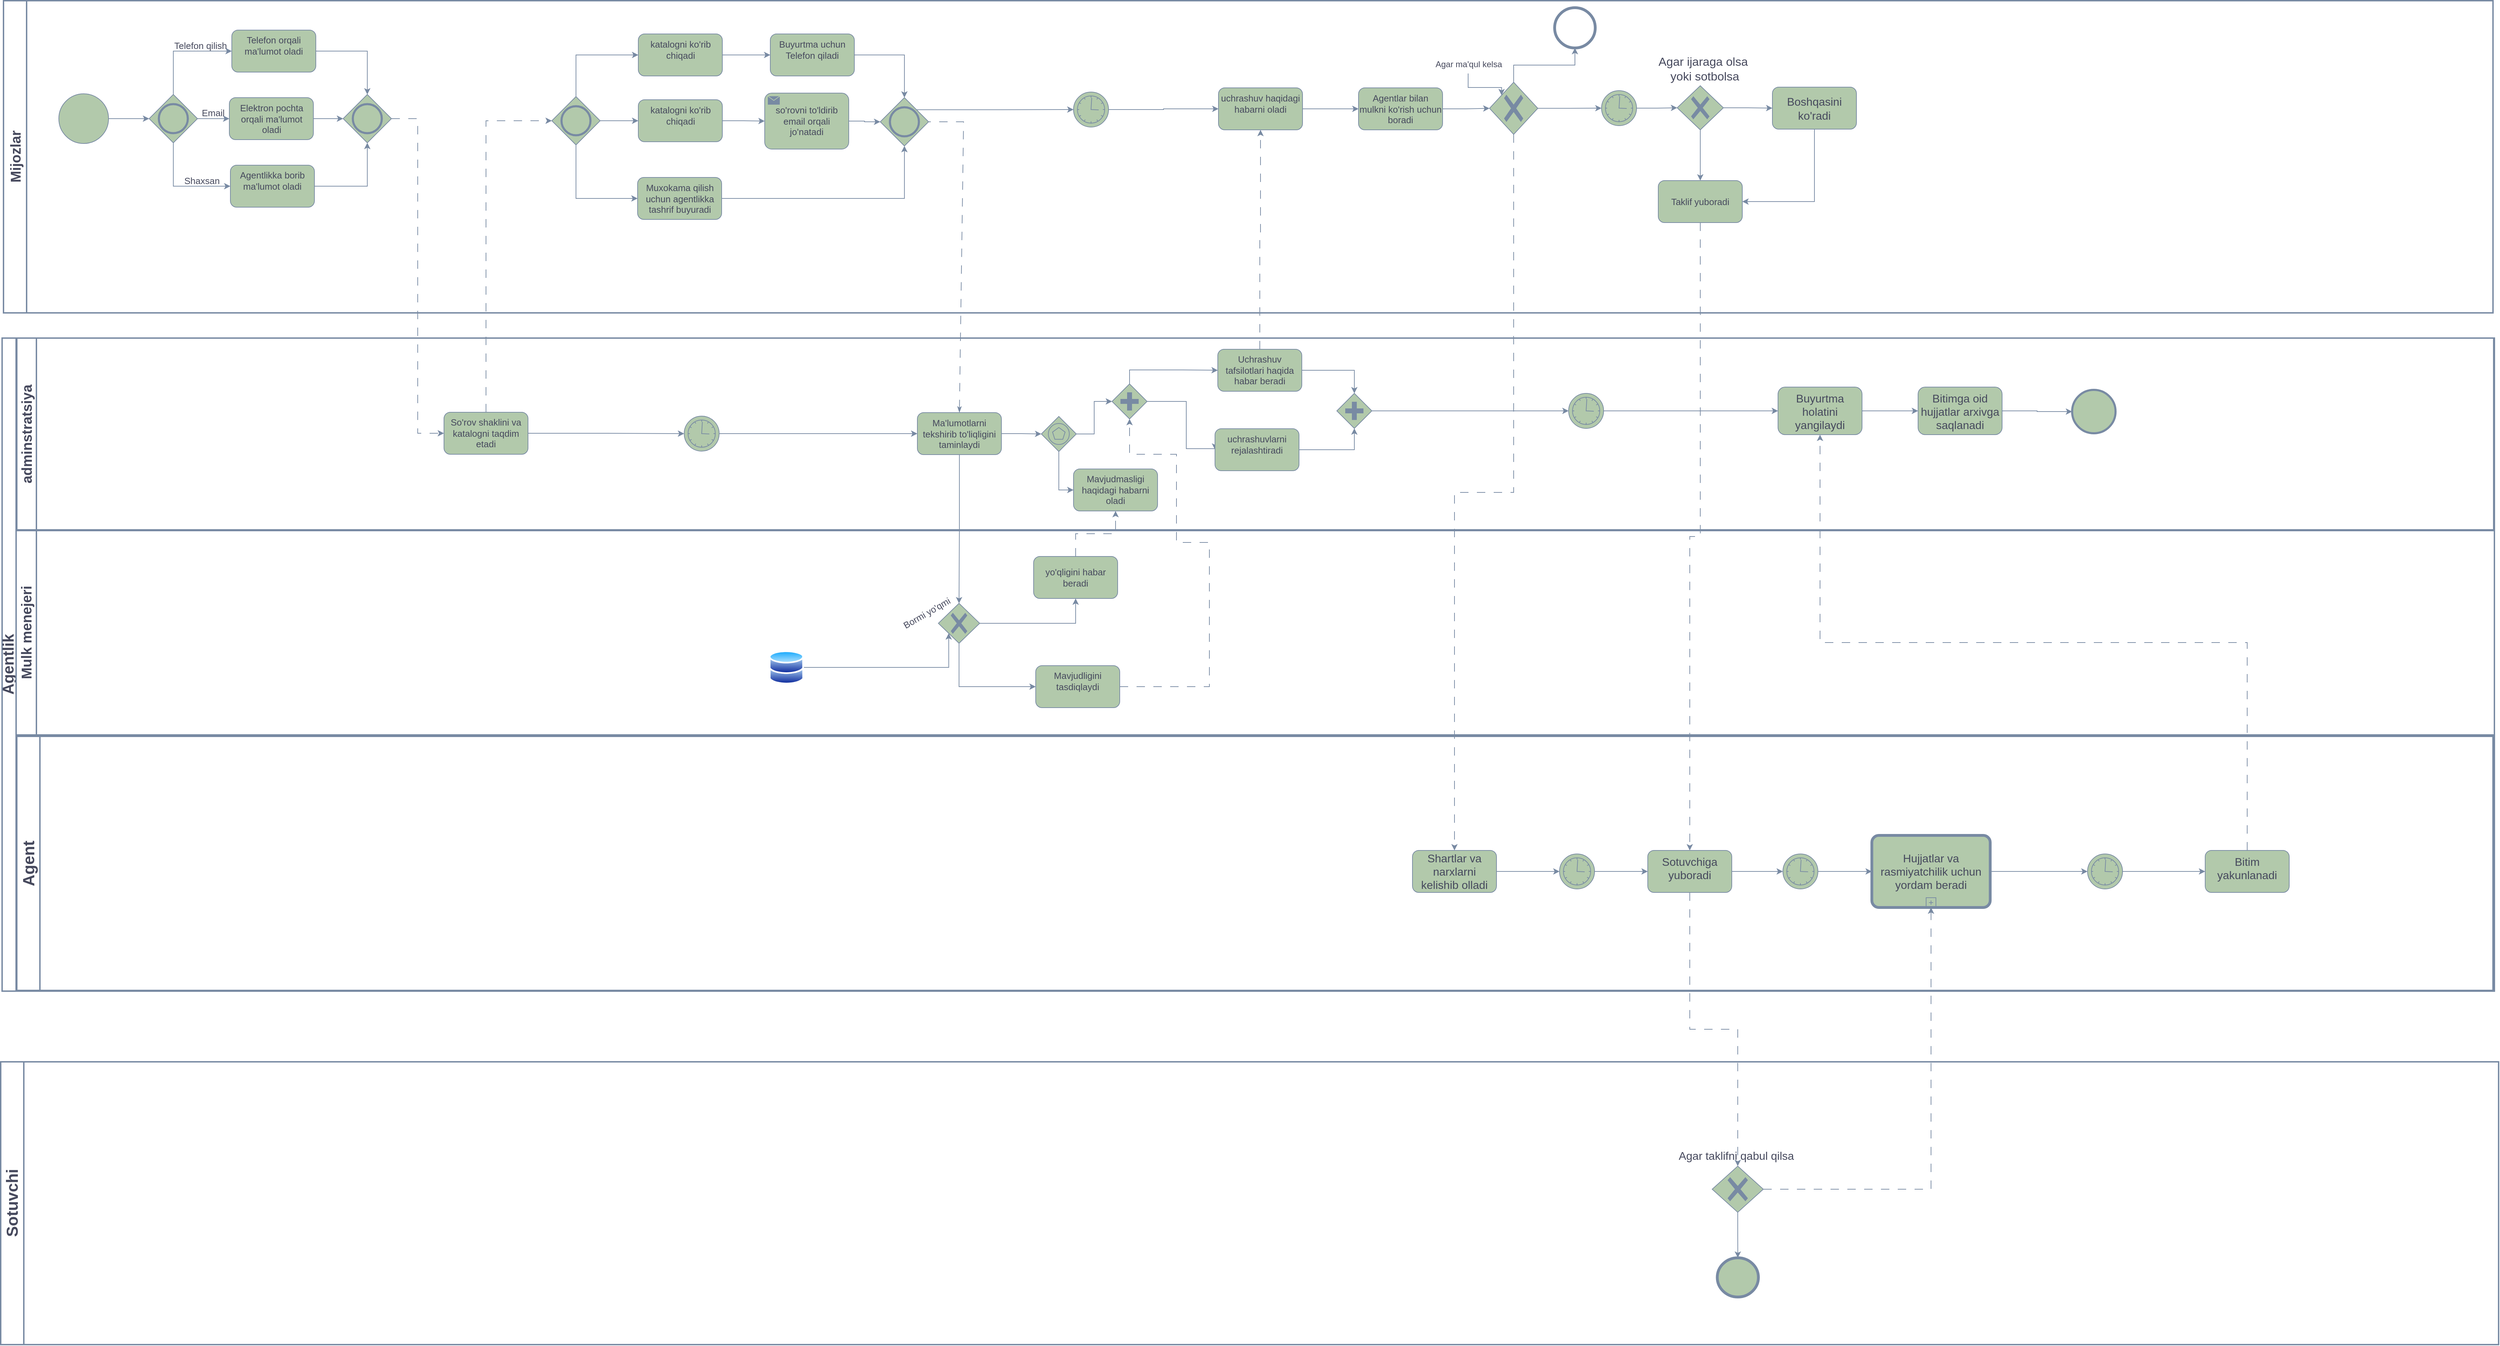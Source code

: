 <mxfile version="24.4.0" type="device">
  <diagram name="Page-1" id="veUnRhCao_GG9FubS3JH">
    <mxGraphModel dx="3590" dy="3068" grid="0" gridSize="10" guides="1" tooltips="1" connect="1" arrows="1" fold="1" page="0" pageScale="1" pageWidth="850" pageHeight="1100" math="0" shadow="0">
      <root>
        <mxCell id="0" />
        <mxCell id="1" parent="0" />
        <mxCell id="lP1Woa0cwdTHmI_i8QN7-1" value="&lt;span style=&quot;font-size: 20px;&quot;&gt;&lt;b&gt;Mijozlar&lt;/b&gt;&lt;/span&gt;" style="swimlane;html=1;startSize=33;fontStyle=0;collapsible=0;horizontal=0;swimlaneLine=1;swimlaneFillColor=none;strokeWidth=2;whiteSpace=wrap;fillColor=none;strokeColor=#788AA3;fontColor=#46495D;labelBackgroundColor=none;" parent="1" vertex="1">
          <mxGeometry x="143" y="-841" width="3555" height="446" as="geometry" />
        </mxCell>
        <mxCell id="mr3gtkBhn12eCdafNiPd-3" value="" style="edgeStyle=orthogonalEdgeStyle;rounded=0;orthogonalLoop=1;jettySize=auto;html=1;fontSize=13;labelBackgroundColor=none;strokeColor=#788AA3;fontColor=default;" parent="lP1Woa0cwdTHmI_i8QN7-1" source="mr3gtkBhn12eCdafNiPd-1" target="mr3gtkBhn12eCdafNiPd-2" edge="1">
          <mxGeometry relative="1" as="geometry" />
        </mxCell>
        <mxCell id="mr3gtkBhn12eCdafNiPd-1" value="" style="ellipse;whiteSpace=wrap;html=1;aspect=fixed;fontSize=13;fillColor=#B2C9AB;labelBackgroundColor=none;strokeColor=#788AA3;fontColor=#46495D;" parent="lP1Woa0cwdTHmI_i8QN7-1" vertex="1">
          <mxGeometry x="79" y="133" width="71" height="71" as="geometry" />
        </mxCell>
        <mxCell id="mr3gtkBhn12eCdafNiPd-6" value="" style="edgeStyle=orthogonalEdgeStyle;rounded=0;orthogonalLoop=1;jettySize=auto;html=1;exitX=0.5;exitY=0;exitDx=0;exitDy=0;exitPerimeter=0;entryX=0;entryY=0.5;entryDx=0;entryDy=0;fontSize=13;labelBackgroundColor=none;strokeColor=#788AA3;fontColor=default;" parent="lP1Woa0cwdTHmI_i8QN7-1" source="mr3gtkBhn12eCdafNiPd-2" target="mr3gtkBhn12eCdafNiPd-5" edge="1">
          <mxGeometry relative="1" as="geometry" />
        </mxCell>
        <mxCell id="mr3gtkBhn12eCdafNiPd-8" value="" style="edgeStyle=orthogonalEdgeStyle;rounded=0;orthogonalLoop=1;jettySize=auto;html=1;fontSize=13;labelBackgroundColor=none;strokeColor=#788AA3;fontColor=default;" parent="lP1Woa0cwdTHmI_i8QN7-1" source="mr3gtkBhn12eCdafNiPd-2" target="mr3gtkBhn12eCdafNiPd-7" edge="1">
          <mxGeometry relative="1" as="geometry" />
        </mxCell>
        <mxCell id="mr3gtkBhn12eCdafNiPd-10" value="" style="edgeStyle=orthogonalEdgeStyle;rounded=0;orthogonalLoop=1;jettySize=auto;html=1;entryX=0;entryY=0.5;entryDx=0;entryDy=0;exitX=0.5;exitY=1;exitDx=0;exitDy=0;exitPerimeter=0;fontSize=13;labelBackgroundColor=none;strokeColor=#788AA3;fontColor=default;" parent="lP1Woa0cwdTHmI_i8QN7-1" source="mr3gtkBhn12eCdafNiPd-2" target="mr3gtkBhn12eCdafNiPd-9" edge="1">
          <mxGeometry relative="1" as="geometry" />
        </mxCell>
        <mxCell id="mr3gtkBhn12eCdafNiPd-2" value="" style="points=[[0.25,0.25,0],[0.5,0,0],[0.75,0.25,0],[1,0.5,0],[0.75,0.75,0],[0.5,1,0],[0.25,0.75,0],[0,0.5,0]];shape=mxgraph.bpmn.gateway2;html=1;verticalLabelPosition=bottom;labelBackgroundColor=none;verticalAlign=top;align=center;perimeter=rhombusPerimeter;outlineConnect=0;outline=end;symbol=general;fontSize=13;fillColor=#B2C9AB;strokeColor=#788AA3;fontColor=#46495D;" parent="lP1Woa0cwdTHmI_i8QN7-1" vertex="1">
          <mxGeometry x="208" y="134" width="69" height="69" as="geometry" />
        </mxCell>
        <mxCell id="mr3gtkBhn12eCdafNiPd-15" value="" style="edgeStyle=orthogonalEdgeStyle;rounded=0;orthogonalLoop=1;jettySize=auto;html=1;fontSize=13;labelBackgroundColor=none;strokeColor=#788AA3;fontColor=default;" parent="lP1Woa0cwdTHmI_i8QN7-1" source="mr3gtkBhn12eCdafNiPd-5" target="mr3gtkBhn12eCdafNiPd-14" edge="1">
          <mxGeometry relative="1" as="geometry" />
        </mxCell>
        <mxCell id="mr3gtkBhn12eCdafNiPd-5" value="&lt;font style=&quot;font-size: 13px;&quot;&gt;Telefon orqali ma&#39;lumot oladi&lt;/font&gt;" style="rounded=1;whiteSpace=wrap;html=1;verticalAlign=top;labelBackgroundColor=none;fillColor=#B2C9AB;fontSize=13;strokeColor=#788AA3;fontColor=#46495D;" parent="lP1Woa0cwdTHmI_i8QN7-1" vertex="1">
          <mxGeometry x="326" y="42" width="120" height="60" as="geometry" />
        </mxCell>
        <mxCell id="mr3gtkBhn12eCdafNiPd-16" value="" style="edgeStyle=orthogonalEdgeStyle;rounded=0;orthogonalLoop=1;jettySize=auto;html=1;fontSize=13;labelBackgroundColor=none;strokeColor=#788AA3;fontColor=default;" parent="lP1Woa0cwdTHmI_i8QN7-1" source="mr3gtkBhn12eCdafNiPd-7" target="mr3gtkBhn12eCdafNiPd-14" edge="1">
          <mxGeometry relative="1" as="geometry" />
        </mxCell>
        <mxCell id="mr3gtkBhn12eCdafNiPd-7" value="&lt;font style=&quot;font-size: 13px;&quot;&gt;Elektron pochta orqali ma&#39;lumot oladi&lt;/font&gt;" style="rounded=1;whiteSpace=wrap;html=1;verticalAlign=top;labelBackgroundColor=none;fillColor=#B2C9AB;fontSize=13;strokeColor=#788AA3;fontColor=#46495D;" parent="lP1Woa0cwdTHmI_i8QN7-1" vertex="1">
          <mxGeometry x="322.5" y="138.5" width="120" height="60" as="geometry" />
        </mxCell>
        <mxCell id="mr3gtkBhn12eCdafNiPd-17" value="" style="edgeStyle=orthogonalEdgeStyle;rounded=0;orthogonalLoop=1;jettySize=auto;html=1;fontSize=13;labelBackgroundColor=none;strokeColor=#788AA3;fontColor=default;" parent="lP1Woa0cwdTHmI_i8QN7-1" source="mr3gtkBhn12eCdafNiPd-9" target="mr3gtkBhn12eCdafNiPd-14" edge="1">
          <mxGeometry relative="1" as="geometry" />
        </mxCell>
        <mxCell id="mr3gtkBhn12eCdafNiPd-9" value="&lt;font style=&quot;font-size: 13px;&quot;&gt;Agentlikka borib ma&#39;lumot oladi&lt;/font&gt;" style="rounded=1;whiteSpace=wrap;html=1;verticalAlign=top;labelBackgroundColor=none;fontSize=13;fillColor=#B2C9AB;strokeColor=#788AA3;fontColor=#46495D;" parent="lP1Woa0cwdTHmI_i8QN7-1" vertex="1">
          <mxGeometry x="324" y="235" width="120" height="60" as="geometry" />
        </mxCell>
        <mxCell id="mr3gtkBhn12eCdafNiPd-11" value="&lt;font style=&quot;font-size: 13px;&quot;&gt;Shaxsan&lt;/font&gt;" style="text;html=1;align=center;verticalAlign=middle;resizable=0;points=[];autosize=1;strokeColor=none;fillColor=none;fontSize=13;labelBackgroundColor=none;fontColor=#46495D;" parent="lP1Woa0cwdTHmI_i8QN7-1" vertex="1">
          <mxGeometry x="248" y="243" width="69" height="28" as="geometry" />
        </mxCell>
        <mxCell id="mr3gtkBhn12eCdafNiPd-12" value="&lt;font style=&quot;font-size: 13px;&quot;&gt;Email&lt;/font&gt;" style="text;html=1;align=center;verticalAlign=middle;resizable=0;points=[];autosize=1;strokeColor=none;fillColor=none;fontSize=13;labelBackgroundColor=none;fontColor=#46495D;" parent="lP1Woa0cwdTHmI_i8QN7-1" vertex="1">
          <mxGeometry x="273" y="146" width="51" height="28" as="geometry" />
        </mxCell>
        <mxCell id="mr3gtkBhn12eCdafNiPd-13" value="&lt;font style=&quot;font-size: 13px;&quot;&gt;Telefon qilish&lt;/font&gt;" style="text;html=1;align=center;verticalAlign=middle;resizable=0;points=[];autosize=1;strokeColor=none;fillColor=none;fontSize=13;labelBackgroundColor=none;fontColor=#46495D;" parent="lP1Woa0cwdTHmI_i8QN7-1" vertex="1">
          <mxGeometry x="234" y="50" width="93" height="28" as="geometry" />
        </mxCell>
        <mxCell id="mr3gtkBhn12eCdafNiPd-14" value="" style="points=[[0.25,0.25,0],[0.5,0,0],[0.75,0.25,0],[1,0.5,0],[0.75,0.75,0],[0.5,1,0],[0.25,0.75,0],[0,0.5,0]];shape=mxgraph.bpmn.gateway2;html=1;verticalLabelPosition=bottom;labelBackgroundColor=none;verticalAlign=top;align=center;perimeter=rhombusPerimeter;outlineConnect=0;outline=end;symbol=general;fontSize=13;fillColor=#B2C9AB;strokeColor=#788AA3;fontColor=#46495D;" parent="lP1Woa0cwdTHmI_i8QN7-1" vertex="1">
          <mxGeometry x="485" y="134" width="69" height="69" as="geometry" />
        </mxCell>
        <mxCell id="mr3gtkBhn12eCdafNiPd-32" value="" style="edgeStyle=orthogonalEdgeStyle;rounded=0;orthogonalLoop=1;jettySize=auto;html=1;exitX=0.5;exitY=0;exitDx=0;exitDy=0;exitPerimeter=0;entryX=0;entryY=0.5;entryDx=0;entryDy=0;fontSize=13;labelBackgroundColor=none;strokeColor=#788AA3;fontColor=default;" parent="lP1Woa0cwdTHmI_i8QN7-1" source="mr3gtkBhn12eCdafNiPd-30" target="mr3gtkBhn12eCdafNiPd-31" edge="1">
          <mxGeometry relative="1" as="geometry" />
        </mxCell>
        <mxCell id="mr3gtkBhn12eCdafNiPd-30" value="" style="points=[[0.25,0.25,0],[0.5,0,0],[0.75,0.25,0],[1,0.5,0],[0.75,0.75,0],[0.5,1,0],[0.25,0.75,0],[0,0.5,0]];shape=mxgraph.bpmn.gateway2;html=1;verticalLabelPosition=bottom;labelBackgroundColor=none;verticalAlign=top;align=center;perimeter=rhombusPerimeter;outlineConnect=0;outline=end;symbol=general;fontSize=13;fillColor=#B2C9AB;strokeColor=#788AA3;fontColor=#46495D;" parent="lP1Woa0cwdTHmI_i8QN7-1" vertex="1">
          <mxGeometry x="783" y="137" width="69" height="69" as="geometry" />
        </mxCell>
        <mxCell id="mr3gtkBhn12eCdafNiPd-34" value="" style="edgeStyle=orthogonalEdgeStyle;rounded=0;orthogonalLoop=1;jettySize=auto;html=1;entryX=0;entryY=0.5;entryDx=0;entryDy=0;fontSize=13;labelBackgroundColor=none;strokeColor=#788AA3;fontColor=default;" parent="lP1Woa0cwdTHmI_i8QN7-1" source="mr3gtkBhn12eCdafNiPd-31" target="mr3gtkBhn12eCdafNiPd-57" edge="1">
          <mxGeometry relative="1" as="geometry">
            <mxPoint x="1114" y="77" as="targetPoint" />
          </mxGeometry>
        </mxCell>
        <mxCell id="mr3gtkBhn12eCdafNiPd-31" value="&lt;font style=&quot;font-size: 13px;&quot;&gt;katalogni ko&#39;rib chiqadi&lt;/font&gt;" style="rounded=1;whiteSpace=wrap;html=1;verticalAlign=top;labelBackgroundColor=none;fillColor=#B2C9AB;fontSize=13;strokeColor=#788AA3;fontColor=#46495D;" parent="lP1Woa0cwdTHmI_i8QN7-1" vertex="1">
          <mxGeometry x="906.5" y="47.5" width="120" height="60" as="geometry" />
        </mxCell>
        <mxCell id="mr3gtkBhn12eCdafNiPd-61" value="" style="edgeStyle=orthogonalEdgeStyle;rounded=0;orthogonalLoop=1;jettySize=auto;html=1;fontSize=13;labelBackgroundColor=none;strokeColor=#788AA3;fontColor=default;" parent="lP1Woa0cwdTHmI_i8QN7-1" source="mr3gtkBhn12eCdafNiPd-57" target="mr3gtkBhn12eCdafNiPd-59" edge="1">
          <mxGeometry relative="1" as="geometry" />
        </mxCell>
        <mxCell id="mr3gtkBhn12eCdafNiPd-57" value="&lt;font style=&quot;font-size: 13px;&quot;&gt;Buyurtma uchun Telefon qiladi&lt;/font&gt;" style="rounded=1;whiteSpace=wrap;html=1;verticalAlign=top;labelBackgroundColor=none;fillColor=#B2C9AB;fontSize=13;strokeColor=#788AA3;fontColor=#46495D;" parent="lP1Woa0cwdTHmI_i8QN7-1" vertex="1">
          <mxGeometry x="1095" y="47.5" width="120" height="60" as="geometry" />
        </mxCell>
        <mxCell id="mr3gtkBhn12eCdafNiPd-60" value="" style="edgeStyle=orthogonalEdgeStyle;rounded=0;orthogonalLoop=1;jettySize=auto;html=1;fontSize=13;labelBackgroundColor=none;strokeColor=#788AA3;fontColor=default;" parent="lP1Woa0cwdTHmI_i8QN7-1" source="mr3gtkBhn12eCdafNiPd-58" target="mr3gtkBhn12eCdafNiPd-59" edge="1">
          <mxGeometry relative="1" as="geometry" />
        </mxCell>
        <mxCell id="mr3gtkBhn12eCdafNiPd-58" value="&lt;font style=&quot;font-size: 13px;&quot;&gt;so&#39;rovni to&#39;ldirib email orqali jo&#39;natadi&lt;/font&gt;" style="points=[[0.25,0,0],[0.5,0,0],[0.75,0,0],[1,0.25,0],[1,0.5,0],[1,0.75,0],[0.75,1,0],[0.5,1,0],[0.25,1,0],[0,0.75,0],[0,0.5,0],[0,0.25,0]];shape=mxgraph.bpmn.task;whiteSpace=wrap;rectStyle=rounded;size=10;html=1;container=1;expand=0;collapsible=0;taskMarker=send;fillColor=#B2C9AB;fontColor=#46495D;strokeColor=#788AA3;fontSize=13;labelBackgroundColor=none;" parent="lP1Woa0cwdTHmI_i8QN7-1" vertex="1">
          <mxGeometry x="1087" y="132" width="120" height="80" as="geometry" />
        </mxCell>
        <mxCell id="mr3gtkBhn12eCdafNiPd-104" value="" style="edgeStyle=orthogonalEdgeStyle;rounded=0;orthogonalLoop=1;jettySize=auto;html=1;entryX=0;entryY=0.5;entryDx=0;entryDy=0;entryPerimeter=0;exitX=0.75;exitY=0.25;exitDx=0;exitDy=0;exitPerimeter=0;fontSize=13;labelBackgroundColor=none;strokeColor=#788AA3;fontColor=default;" parent="lP1Woa0cwdTHmI_i8QN7-1" source="mr3gtkBhn12eCdafNiPd-59" target="mr3gtkBhn12eCdafNiPd-105" edge="1">
          <mxGeometry relative="1" as="geometry">
            <mxPoint x="1493.5" y="173.0" as="targetPoint" />
          </mxGeometry>
        </mxCell>
        <mxCell id="mr3gtkBhn12eCdafNiPd-59" value="" style="points=[[0.25,0.25,0],[0.5,0,0],[0.75,0.25,0],[1,0.5,0],[0.75,0.75,0],[0.5,1,0],[0.25,0.75,0],[0,0.5,0]];shape=mxgraph.bpmn.gateway2;html=1;verticalLabelPosition=bottom;labelBackgroundColor=none;verticalAlign=top;align=center;perimeter=rhombusPerimeter;outlineConnect=0;outline=end;symbol=general;fontSize=13;fillColor=#B2C9AB;strokeColor=#788AA3;fontColor=#46495D;" parent="lP1Woa0cwdTHmI_i8QN7-1" vertex="1">
          <mxGeometry x="1252" y="138.5" width="69" height="69" as="geometry" />
        </mxCell>
        <mxCell id="mr3gtkBhn12eCdafNiPd-107" value="" style="edgeStyle=orthogonalEdgeStyle;rounded=0;orthogonalLoop=1;jettySize=auto;html=1;fontSize=13;labelBackgroundColor=none;strokeColor=#788AA3;fontColor=default;" parent="lP1Woa0cwdTHmI_i8QN7-1" source="mr3gtkBhn12eCdafNiPd-105" target="mr3gtkBhn12eCdafNiPd-106" edge="1">
          <mxGeometry relative="1" as="geometry" />
        </mxCell>
        <mxCell id="mr3gtkBhn12eCdafNiPd-105" value="" style="points=[[0.145,0.145,0],[0.5,0,0],[0.855,0.145,0],[1,0.5,0],[0.855,0.855,0],[0.5,1,0],[0.145,0.855,0],[0,0.5,0]];shape=mxgraph.bpmn.event;html=1;verticalLabelPosition=bottom;labelBackgroundColor=none;verticalAlign=top;align=center;perimeter=ellipsePerimeter;outlineConnect=0;aspect=fixed;outline=standard;symbol=timer;fontSize=13;fillColor=#B2C9AB;strokeColor=#788AA3;fontColor=#46495D;" parent="lP1Woa0cwdTHmI_i8QN7-1" vertex="1">
          <mxGeometry x="1528" y="130.5" width="50" height="50" as="geometry" />
        </mxCell>
        <mxCell id="mr3gtkBhn12eCdafNiPd-111" value="" style="edgeStyle=orthogonalEdgeStyle;rounded=0;orthogonalLoop=1;jettySize=auto;html=1;fontSize=13;labelBackgroundColor=none;strokeColor=#788AA3;fontColor=default;" parent="lP1Woa0cwdTHmI_i8QN7-1" source="mr3gtkBhn12eCdafNiPd-106" target="mr3gtkBhn12eCdafNiPd-110" edge="1">
          <mxGeometry relative="1" as="geometry" />
        </mxCell>
        <mxCell id="mr3gtkBhn12eCdafNiPd-106" value="&lt;font style=&quot;font-size: 13px;&quot;&gt;uchrashuv haqidagi habarni oladi&lt;/font&gt;" style="rounded=1;whiteSpace=wrap;html=1;verticalAlign=top;labelBackgroundColor=none;fontSize=13;fillColor=#B2C9AB;strokeColor=#788AA3;fontColor=#46495D;" parent="lP1Woa0cwdTHmI_i8QN7-1" vertex="1">
          <mxGeometry x="1735" y="124.5" width="120" height="60" as="geometry" />
        </mxCell>
        <mxCell id="cu2myQu4YWpBItQgl23b-4" value="" style="edgeStyle=orthogonalEdgeStyle;rounded=0;orthogonalLoop=1;jettySize=auto;html=1;fontSize=13;entryX=0;entryY=0.5;entryDx=0;entryDy=0;entryPerimeter=0;labelBackgroundColor=none;strokeColor=#788AA3;fontColor=default;" parent="lP1Woa0cwdTHmI_i8QN7-1" source="mr3gtkBhn12eCdafNiPd-110" target="2IUJeO38vgx9n6dIbSMz-95" edge="1">
          <mxGeometry relative="1" as="geometry">
            <mxPoint x="2135.1" y="153.6" as="targetPoint" />
          </mxGeometry>
        </mxCell>
        <mxCell id="mr3gtkBhn12eCdafNiPd-110" value="&lt;font style=&quot;font-size: 13px;&quot;&gt;Agentlar bilan mulkni ko&#39;rish uchun boradi&lt;/font&gt;" style="whiteSpace=wrap;html=1;verticalAlign=top;rounded=1;labelBackgroundColor=none;fontSize=13;fillColor=#B2C9AB;strokeColor=#788AA3;fontColor=#46495D;" parent="lP1Woa0cwdTHmI_i8QN7-1" vertex="1">
          <mxGeometry x="1935" y="124.5" width="120" height="60" as="geometry" />
        </mxCell>
        <mxCell id="cu2myQu4YWpBItQgl23b-9" value="" style="edgeStyle=orthogonalEdgeStyle;rounded=0;orthogonalLoop=1;jettySize=auto;html=1;fontSize=13;exitX=0.5;exitY=0;exitDx=0;exitDy=0;exitPerimeter=0;labelBackgroundColor=none;strokeColor=#788AA3;fontColor=default;" parent="lP1Woa0cwdTHmI_i8QN7-1" source="2IUJeO38vgx9n6dIbSMz-95" target="cu2myQu4YWpBItQgl23b-8" edge="1">
          <mxGeometry relative="1" as="geometry">
            <mxPoint x="2175" y="113.5" as="sourcePoint" />
          </mxGeometry>
        </mxCell>
        <mxCell id="cu2myQu4YWpBItQgl23b-13" value="" style="edgeStyle=orthogonalEdgeStyle;rounded=0;orthogonalLoop=1;jettySize=auto;html=1;fontSize=13;exitX=1;exitY=0.5;exitDx=0;exitDy=0;exitPerimeter=0;labelBackgroundColor=none;strokeColor=#788AA3;fontColor=default;" parent="lP1Woa0cwdTHmI_i8QN7-1" source="2IUJeO38vgx9n6dIbSMz-95" target="cu2myQu4YWpBItQgl23b-12" edge="1">
          <mxGeometry relative="1" as="geometry">
            <mxPoint x="2215" y="153.5" as="sourcePoint" />
          </mxGeometry>
        </mxCell>
        <mxCell id="cu2myQu4YWpBItQgl23b-8" value="" style="ellipse;whiteSpace=wrap;html=1;fillColor=none;strokeWidth=4;strokeColor=#788AA3;fontSize=13;labelBackgroundColor=none;fontColor=#46495D;" parent="lP1Woa0cwdTHmI_i8QN7-1" vertex="1">
          <mxGeometry x="2215" y="10" width="58" height="57.5" as="geometry" />
        </mxCell>
        <mxCell id="cu2myQu4YWpBItQgl23b-10" value="&lt;font style=&quot;font-size: 13px;&quot;&gt;Taklif yuboradi&lt;/font&gt;" style="rounded=1;whiteSpace=wrap;html=1;fillColor=#B2C9AB;fontSize=13;labelBackgroundColor=none;strokeColor=#788AA3;fontColor=#46495D;" parent="lP1Woa0cwdTHmI_i8QN7-1" vertex="1">
          <mxGeometry x="2363" y="257" width="120" height="60" as="geometry" />
        </mxCell>
        <mxCell id="PljN7Ujk2V0XhIilSGaG-3" value="" style="edgeStyle=orthogonalEdgeStyle;rounded=0;orthogonalLoop=1;jettySize=auto;html=1;labelBackgroundColor=none;strokeColor=#788AA3;fontColor=default;" parent="lP1Woa0cwdTHmI_i8QN7-1" source="cu2myQu4YWpBItQgl23b-12" target="PljN7Ujk2V0XhIilSGaG-2" edge="1">
          <mxGeometry relative="1" as="geometry" />
        </mxCell>
        <mxCell id="cu2myQu4YWpBItQgl23b-12" value="" style="points=[[0.145,0.145,0],[0.5,0,0],[0.855,0.145,0],[1,0.5,0],[0.855,0.855,0],[0.5,1,0],[0.145,0.855,0],[0,0.5,0]];shape=mxgraph.bpmn.event;html=1;verticalLabelPosition=bottom;labelBackgroundColor=none;verticalAlign=top;align=center;perimeter=ellipsePerimeter;outlineConnect=0;aspect=fixed;outline=standard;symbol=timer;fontSize=13;fillColor=#B2C9AB;strokeColor=#788AA3;fontColor=#46495D;" parent="lP1Woa0cwdTHmI_i8QN7-1" vertex="1">
          <mxGeometry x="2282" y="128.5" width="50" height="50" as="geometry" />
        </mxCell>
        <mxCell id="cu2myQu4YWpBItQgl23b-16" value="" style="edgeStyle=orthogonalEdgeStyle;rounded=0;orthogonalLoop=1;jettySize=auto;html=1;fontSize=13;exitX=0.5;exitY=1;exitDx=0;exitDy=0;exitPerimeter=0;labelBackgroundColor=none;strokeColor=#788AA3;fontColor=default;" parent="lP1Woa0cwdTHmI_i8QN7-1" source="PljN7Ujk2V0XhIilSGaG-2" target="cu2myQu4YWpBItQgl23b-10" edge="1">
          <mxGeometry relative="1" as="geometry">
            <mxPoint x="2421" y="193.5" as="sourcePoint" />
          </mxGeometry>
        </mxCell>
        <mxCell id="vpsDupVpjDrP1aRaTRC2-2" value="" style="edgeStyle=orthogonalEdgeStyle;rounded=0;orthogonalLoop=1;jettySize=auto;html=1;exitX=1;exitY=0.5;exitDx=0;exitDy=0;exitPerimeter=0;labelBackgroundColor=none;strokeColor=#788AA3;fontColor=default;" parent="lP1Woa0cwdTHmI_i8QN7-1" source="PljN7Ujk2V0XhIilSGaG-2" target="vpsDupVpjDrP1aRaTRC2-1" edge="1">
          <mxGeometry relative="1" as="geometry">
            <mxPoint x="2461" y="153.5" as="sourcePoint" />
          </mxGeometry>
        </mxCell>
        <mxCell id="2IUJeO38vgx9n6dIbSMz-107" value="" style="edgeStyle=orthogonalEdgeStyle;rounded=0;orthogonalLoop=1;jettySize=auto;html=1;entryX=1;entryY=0.5;entryDx=0;entryDy=0;exitX=0.5;exitY=1;exitDx=0;exitDy=0;labelBackgroundColor=none;strokeColor=#788AA3;fontColor=default;" parent="lP1Woa0cwdTHmI_i8QN7-1" source="vpsDupVpjDrP1aRaTRC2-1" target="cu2myQu4YWpBItQgl23b-10" edge="1">
          <mxGeometry relative="1" as="geometry">
            <mxPoint x="2586" y="263.5" as="targetPoint" />
          </mxGeometry>
        </mxCell>
        <mxCell id="vpsDupVpjDrP1aRaTRC2-1" value="&lt;font style=&quot;font-size: 16px;&quot;&gt;Boshqasini ko&#39;radi&lt;/font&gt;" style="rounded=1;whiteSpace=wrap;html=1;fontSize=13;fillColor=#B2C9AB;labelBackgroundColor=none;strokeColor=#788AA3;fontColor=#46495D;" parent="lP1Woa0cwdTHmI_i8QN7-1" vertex="1">
          <mxGeometry x="2526" y="123.5" width="120" height="60" as="geometry" />
        </mxCell>
        <mxCell id="PljN7Ujk2V0XhIilSGaG-2" value="" style="points=[[0.25,0.25,0],[0.5,0,0],[0.75,0.25,0],[1,0.5,0],[0.75,0.75,0],[0.5,1,0],[0.25,0.75,0],[0,0.5,0]];shape=mxgraph.bpmn.gateway2;html=1;verticalLabelPosition=bottom;labelBackgroundColor=none;verticalAlign=top;align=center;perimeter=rhombusPerimeter;outlineConnect=0;outline=none;symbol=none;gwType=exclusive;fillColor=#B2C9AB;strokeColor=#788AA3;fontColor=#46495D;" parent="lP1Woa0cwdTHmI_i8QN7-1" vertex="1">
          <mxGeometry x="2390" y="121.5" width="66" height="63" as="geometry" />
        </mxCell>
        <mxCell id="2IUJeO38vgx9n6dIbSMz-95" value="" style="points=[[0.25,0.25,0],[0.5,0,0],[0.75,0.25,0],[1,0.5,0],[0.75,0.75,0],[0.5,1,0],[0.25,0.75,0],[0,0.5,0]];shape=mxgraph.bpmn.gateway2;html=1;verticalLabelPosition=bottom;labelBackgroundColor=none;verticalAlign=top;align=center;perimeter=rhombusPerimeter;outlineConnect=0;outline=none;symbol=none;gwType=exclusive;fillColor=#B2C9AB;strokeColor=#788AA3;fontColor=#46495D;" parent="lP1Woa0cwdTHmI_i8QN7-1" vertex="1">
          <mxGeometry x="2122" y="116.5" width="69" height="74.5" as="geometry" />
        </mxCell>
        <mxCell id="2IUJeO38vgx9n6dIbSMz-108" value="&lt;font style=&quot;font-size: 17px;&quot;&gt;Agar ijaraga olsa&amp;nbsp;&lt;/font&gt;&lt;div&gt;&lt;font style=&quot;font-size: 17px;&quot;&gt;yoki sotbolsa&lt;/font&gt;&lt;/div&gt;" style="text;html=1;align=center;verticalAlign=middle;resizable=0;points=[];autosize=1;strokeColor=none;fillColor=none;labelBackgroundColor=none;fontColor=#46495D;" parent="lP1Woa0cwdTHmI_i8QN7-1" vertex="1">
          <mxGeometry x="2354" y="71.5" width="150" height="53" as="geometry" />
        </mxCell>
        <mxCell id="lP1Woa0cwdTHmI_i8QN7-3" value="&lt;font size=&quot;1&quot; style=&quot;&quot;&gt;&lt;b style=&quot;font-size: 22px;&quot;&gt;Agentlik&lt;/b&gt;&lt;/font&gt;" style="swimlane;html=1;startSize=20;fontStyle=0;collapsible=0;horizontal=0;swimlaneLine=1;swimlaneFillColor=none;strokeWidth=2;whiteSpace=wrap;fillColor=none;labelBackgroundColor=none;strokeColor=#788AA3;fontColor=#46495D;" parent="1" vertex="1">
          <mxGeometry x="141" y="-359" width="3559" height="933" as="geometry" />
        </mxCell>
        <mxCell id="lP1Woa0cwdTHmI_i8QN7-4" value="&lt;span style=&quot;font-size: 20px;&quot;&gt;&lt;b&gt;adminstratsiya&lt;/b&gt;&lt;/span&gt;" style="swimlane;html=1;startSize=28;fontStyle=0;collapsible=0;horizontal=0;swimlaneLine=1;swimlaneFillColor=none;strokeWidth=2;whiteSpace=wrap;fillColor=none;labelBackgroundColor=none;strokeColor=#788AA3;fontColor=#46495D;" parent="lP1Woa0cwdTHmI_i8QN7-3" vertex="1">
          <mxGeometry x="21" width="3537" height="275" as="geometry" />
        </mxCell>
        <mxCell id="mr3gtkBhn12eCdafNiPd-46" value="" style="edgeStyle=orthogonalEdgeStyle;rounded=0;orthogonalLoop=1;jettySize=auto;html=1;fontSize=13;labelBackgroundColor=none;strokeColor=#788AA3;fontColor=default;" parent="lP1Woa0cwdTHmI_i8QN7-4" source="mr3gtkBhn12eCdafNiPd-26" target="mr3gtkBhn12eCdafNiPd-45" edge="1">
          <mxGeometry relative="1" as="geometry" />
        </mxCell>
        <mxCell id="mr3gtkBhn12eCdafNiPd-26" value="&lt;font style=&quot;font-size: 13px;&quot;&gt;So&#39;rov shaklini va katalogni taqdim etadi&lt;/font&gt;" style="rounded=1;whiteSpace=wrap;html=1;verticalAlign=top;labelBackgroundColor=none;fontSize=13;fillColor=#B2C9AB;strokeColor=#788AA3;fontColor=#46495D;" parent="lP1Woa0cwdTHmI_i8QN7-4" vertex="1">
          <mxGeometry x="610" y="106" width="120" height="60" as="geometry" />
        </mxCell>
        <mxCell id="mr3gtkBhn12eCdafNiPd-48" value="" style="edgeStyle=orthogonalEdgeStyle;rounded=0;orthogonalLoop=1;jettySize=auto;html=1;fontSize=13;labelBackgroundColor=none;strokeColor=#788AA3;fontColor=default;" parent="lP1Woa0cwdTHmI_i8QN7-4" source="mr3gtkBhn12eCdafNiPd-45" target="mr3gtkBhn12eCdafNiPd-47" edge="1">
          <mxGeometry relative="1" as="geometry" />
        </mxCell>
        <mxCell id="mr3gtkBhn12eCdafNiPd-45" value="" style="points=[[0.145,0.145,0],[0.5,0,0],[0.855,0.145,0],[1,0.5,0],[0.855,0.855,0],[0.5,1,0],[0.145,0.855,0],[0,0.5,0]];shape=mxgraph.bpmn.event;html=1;verticalLabelPosition=bottom;labelBackgroundColor=none;verticalAlign=top;align=center;perimeter=ellipsePerimeter;outlineConnect=0;aspect=fixed;outline=standard;symbol=timer;fillColor=#B2C9AB;strokeColor=#788AA3;fontSize=13;fontColor=#46495D;" parent="lP1Woa0cwdTHmI_i8QN7-4" vertex="1">
          <mxGeometry x="953" y="111.5" width="50" height="50" as="geometry" />
        </mxCell>
        <mxCell id="mr3gtkBhn12eCdafNiPd-75" value="" style="edgeStyle=orthogonalEdgeStyle;rounded=0;orthogonalLoop=1;jettySize=auto;html=1;entryX=0;entryY=0.5;entryDx=0;entryDy=0;entryPerimeter=0;fontSize=13;labelBackgroundColor=none;strokeColor=#788AA3;fontColor=default;" parent="lP1Woa0cwdTHmI_i8QN7-4" source="mr3gtkBhn12eCdafNiPd-47" target="mr3gtkBhn12eCdafNiPd-77" edge="1">
          <mxGeometry relative="1" as="geometry">
            <mxPoint x="1457" y="136" as="targetPoint" />
          </mxGeometry>
        </mxCell>
        <mxCell id="mr3gtkBhn12eCdafNiPd-47" value="&lt;font style=&quot;font-size: 13px;&quot;&gt;Ma&#39;lumotlarni tekshirib to&#39;liqligini taminlaydi&lt;/font&gt;" style="rounded=1;whiteSpace=wrap;html=1;verticalAlign=top;labelBackgroundColor=none;fillColor=#B2C9AB;fontSize=13;strokeColor=#788AA3;fontColor=#46495D;" parent="lP1Woa0cwdTHmI_i8QN7-4" vertex="1">
          <mxGeometry x="1286" y="106.5" width="120" height="60" as="geometry" />
        </mxCell>
        <mxCell id="mr3gtkBhn12eCdafNiPd-80" value="" style="edgeStyle=orthogonalEdgeStyle;rounded=0;orthogonalLoop=1;jettySize=auto;html=1;entryX=0;entryY=0.5;entryDx=0;entryDy=0;fontSize=13;labelBackgroundColor=none;strokeColor=#788AA3;fontColor=default;" parent="lP1Woa0cwdTHmI_i8QN7-4" source="mr3gtkBhn12eCdafNiPd-77" target="mr3gtkBhn12eCdafNiPd-79" edge="1">
          <mxGeometry relative="1" as="geometry" />
        </mxCell>
        <mxCell id="mr3gtkBhn12eCdafNiPd-94" value="" style="edgeStyle=orthogonalEdgeStyle;rounded=0;orthogonalLoop=1;jettySize=auto;html=1;fontSize=13;labelBackgroundColor=none;strokeColor=#788AA3;fontColor=default;" parent="lP1Woa0cwdTHmI_i8QN7-4" source="mr3gtkBhn12eCdafNiPd-77" target="mr3gtkBhn12eCdafNiPd-92" edge="1">
          <mxGeometry relative="1" as="geometry" />
        </mxCell>
        <mxCell id="mr3gtkBhn12eCdafNiPd-77" value="" style="points=[[0.25,0.25,0],[0.5,0,0],[0.75,0.25,0],[1,0.5,0],[0.75,0.75,0],[0.5,1,0],[0.25,0.75,0],[0,0.5,0]];shape=mxgraph.bpmn.gateway2;html=1;verticalLabelPosition=bottom;labelBackgroundColor=none;verticalAlign=top;align=center;perimeter=rhombusPerimeter;outlineConnect=0;outline=standard;symbol=multiple;fontSize=13;fillColor=#B2C9AB;strokeColor=#788AA3;fontColor=#46495D;" parent="lP1Woa0cwdTHmI_i8QN7-4" vertex="1">
          <mxGeometry x="1463" y="112" width="50" height="50" as="geometry" />
        </mxCell>
        <mxCell id="mr3gtkBhn12eCdafNiPd-79" value="&lt;font style=&quot;font-size: 13px;&quot;&gt;Mavjudmasligi haqidagi habarni oladi&lt;/font&gt;" style="rounded=1;whiteSpace=wrap;html=1;verticalAlign=top;labelBackgroundColor=none;fillColor=#B2C9AB;fontSize=13;strokeColor=#788AA3;fontColor=#46495D;" parent="lP1Woa0cwdTHmI_i8QN7-4" vertex="1">
          <mxGeometry x="1509" y="187" width="120" height="60" as="geometry" />
        </mxCell>
        <mxCell id="mr3gtkBhn12eCdafNiPd-100" value="" style="edgeStyle=orthogonalEdgeStyle;rounded=0;orthogonalLoop=1;jettySize=auto;html=1;entryX=0;entryY=0.5;entryDx=0;entryDy=0;fontSize=13;labelBackgroundColor=none;strokeColor=#788AA3;fontColor=default;" parent="lP1Woa0cwdTHmI_i8QN7-4" source="mr3gtkBhn12eCdafNiPd-92" target="mr3gtkBhn12eCdafNiPd-99" edge="1">
          <mxGeometry relative="1" as="geometry">
            <Array as="points">
              <mxPoint x="1670" y="91" />
              <mxPoint x="1670" y="158" />
            </Array>
          </mxGeometry>
        </mxCell>
        <mxCell id="mr3gtkBhn12eCdafNiPd-102" value="" style="edgeStyle=orthogonalEdgeStyle;rounded=0;orthogonalLoop=1;jettySize=auto;html=1;exitX=0.5;exitY=0;exitDx=0;exitDy=0;exitPerimeter=0;fontSize=13;labelBackgroundColor=none;strokeColor=#788AA3;fontColor=default;" parent="lP1Woa0cwdTHmI_i8QN7-4" source="mr3gtkBhn12eCdafNiPd-92" target="mr3gtkBhn12eCdafNiPd-101" edge="1">
          <mxGeometry relative="1" as="geometry" />
        </mxCell>
        <mxCell id="mr3gtkBhn12eCdafNiPd-92" value="" style="points=[[0.25,0.25,0],[0.5,0,0],[0.75,0.25,0],[1,0.5,0],[0.75,0.75,0],[0.5,1,0],[0.25,0.75,0],[0,0.5,0]];shape=mxgraph.bpmn.gateway2;html=1;verticalLabelPosition=bottom;labelBackgroundColor=none;verticalAlign=top;align=center;perimeter=rhombusPerimeter;outlineConnect=0;outline=none;symbol=none;gwType=parallel;fontSize=13;fillColor=#B2C9AB;strokeColor=#788AA3;fontColor=#46495D;" parent="lP1Woa0cwdTHmI_i8QN7-4" vertex="1">
          <mxGeometry x="1564" y="65.5" width="50" height="50" as="geometry" />
        </mxCell>
        <mxCell id="vpsDupVpjDrP1aRaTRC2-6" value="" style="edgeStyle=orthogonalEdgeStyle;rounded=0;orthogonalLoop=1;jettySize=auto;html=1;labelBackgroundColor=none;strokeColor=#788AA3;fontColor=default;" parent="lP1Woa0cwdTHmI_i8QN7-4" source="mr3gtkBhn12eCdafNiPd-99" target="vpsDupVpjDrP1aRaTRC2-4" edge="1">
          <mxGeometry relative="1" as="geometry" />
        </mxCell>
        <mxCell id="mr3gtkBhn12eCdafNiPd-99" value="&lt;font style=&quot;font-size: 13px;&quot;&gt;uchrashuvlarni rejalashtiradi&lt;/font&gt;" style="rounded=1;whiteSpace=wrap;html=1;verticalAlign=top;labelBackgroundColor=none;fontSize=13;fillColor=#B2C9AB;strokeColor=#788AA3;fontColor=#46495D;" parent="lP1Woa0cwdTHmI_i8QN7-4" vertex="1">
          <mxGeometry x="1711" y="129.5" width="120" height="60" as="geometry" />
        </mxCell>
        <mxCell id="vpsDupVpjDrP1aRaTRC2-5" value="" style="edgeStyle=orthogonalEdgeStyle;rounded=0;orthogonalLoop=1;jettySize=auto;html=1;labelBackgroundColor=none;strokeColor=#788AA3;fontColor=default;" parent="lP1Woa0cwdTHmI_i8QN7-4" source="mr3gtkBhn12eCdafNiPd-101" target="vpsDupVpjDrP1aRaTRC2-4" edge="1">
          <mxGeometry relative="1" as="geometry" />
        </mxCell>
        <mxCell id="mr3gtkBhn12eCdafNiPd-101" value="&lt;font style=&quot;font-size: 13px;&quot;&gt;Uchrashuv tafsilotlari haqida habar beradi&lt;/font&gt;" style="rounded=1;whiteSpace=wrap;html=1;verticalAlign=top;labelBackgroundColor=none;fontSize=13;fillColor=#B2C9AB;strokeColor=#788AA3;fontColor=#46495D;" parent="lP1Woa0cwdTHmI_i8QN7-4" vertex="1">
          <mxGeometry x="1715" y="16" width="120" height="60" as="geometry" />
        </mxCell>
        <mxCell id="vpsDupVpjDrP1aRaTRC2-15" value="" style="edgeStyle=orthogonalEdgeStyle;rounded=0;orthogonalLoop=1;jettySize=auto;html=1;labelBackgroundColor=none;strokeColor=#788AA3;fontColor=default;" parent="lP1Woa0cwdTHmI_i8QN7-4" source="vpsDupVpjDrP1aRaTRC2-4" target="vpsDupVpjDrP1aRaTRC2-14" edge="1">
          <mxGeometry relative="1" as="geometry" />
        </mxCell>
        <mxCell id="vpsDupVpjDrP1aRaTRC2-4" value="" style="points=[[0.25,0.25,0],[0.5,0,0],[0.75,0.25,0],[1,0.5,0],[0.75,0.75,0],[0.5,1,0],[0.25,0.75,0],[0,0.5,0]];shape=mxgraph.bpmn.gateway2;html=1;verticalLabelPosition=bottom;labelBackgroundColor=none;verticalAlign=top;align=center;perimeter=rhombusPerimeter;outlineConnect=0;outline=none;symbol=none;gwType=parallel;fontSize=13;fillColor=#B2C9AB;strokeColor=#788AA3;fontColor=#46495D;" parent="lP1Woa0cwdTHmI_i8QN7-4" vertex="1">
          <mxGeometry x="1885" y="79" width="50" height="50" as="geometry" />
        </mxCell>
        <mxCell id="vpsDupVpjDrP1aRaTRC2-17" value="" style="edgeStyle=orthogonalEdgeStyle;rounded=0;orthogonalLoop=1;jettySize=auto;html=1;labelBackgroundColor=none;strokeColor=#788AA3;fontColor=default;" parent="lP1Woa0cwdTHmI_i8QN7-4" source="vpsDupVpjDrP1aRaTRC2-14" target="vpsDupVpjDrP1aRaTRC2-16" edge="1">
          <mxGeometry relative="1" as="geometry" />
        </mxCell>
        <mxCell id="vpsDupVpjDrP1aRaTRC2-14" value="" style="points=[[0.145,0.145,0],[0.5,0,0],[0.855,0.145,0],[1,0.5,0],[0.855,0.855,0],[0.5,1,0],[0.145,0.855,0],[0,0.5,0]];shape=mxgraph.bpmn.event;html=1;verticalLabelPosition=bottom;labelBackgroundColor=none;verticalAlign=top;align=center;perimeter=ellipsePerimeter;outlineConnect=0;aspect=fixed;outline=standard;symbol=timer;fontSize=13;fillColor=#B2C9AB;strokeColor=#788AA3;fontColor=#46495D;" parent="lP1Woa0cwdTHmI_i8QN7-4" vertex="1">
          <mxGeometry x="2216" y="79" width="50" height="50" as="geometry" />
        </mxCell>
        <mxCell id="vpsDupVpjDrP1aRaTRC2-19" value="" style="edgeStyle=orthogonalEdgeStyle;rounded=0;orthogonalLoop=1;jettySize=auto;html=1;labelBackgroundColor=none;strokeColor=#788AA3;fontColor=default;" parent="lP1Woa0cwdTHmI_i8QN7-4" source="vpsDupVpjDrP1aRaTRC2-16" target="vpsDupVpjDrP1aRaTRC2-18" edge="1">
          <mxGeometry relative="1" as="geometry" />
        </mxCell>
        <mxCell id="vpsDupVpjDrP1aRaTRC2-16" value="&lt;font style=&quot;font-size: 16px;&quot;&gt;Buyurtma holatini yangilaydi&lt;/font&gt;" style="rounded=1;whiteSpace=wrap;html=1;fontSize=13;verticalAlign=top;labelBackgroundColor=none;fillColor=#B2C9AB;strokeColor=#788AA3;fontColor=#46495D;" parent="lP1Woa0cwdTHmI_i8QN7-4" vertex="1">
          <mxGeometry x="2515" y="70" width="120" height="68" as="geometry" />
        </mxCell>
        <mxCell id="vpsDupVpjDrP1aRaTRC2-23" value="" style="edgeStyle=orthogonalEdgeStyle;rounded=0;orthogonalLoop=1;jettySize=auto;html=1;labelBackgroundColor=none;strokeColor=#788AA3;fontColor=default;" parent="lP1Woa0cwdTHmI_i8QN7-4" source="vpsDupVpjDrP1aRaTRC2-18" target="vpsDupVpjDrP1aRaTRC2-22" edge="1">
          <mxGeometry relative="1" as="geometry" />
        </mxCell>
        <mxCell id="vpsDupVpjDrP1aRaTRC2-18" value="&lt;span style=&quot;font-size: 16px;&quot;&gt;Bitimga oid hujjatlar arxivga saqlanadi&lt;/span&gt;" style="rounded=1;whiteSpace=wrap;html=1;fontSize=13;verticalAlign=top;labelBackgroundColor=none;fillColor=#B2C9AB;strokeColor=#788AA3;fontColor=#46495D;" parent="lP1Woa0cwdTHmI_i8QN7-4" vertex="1">
          <mxGeometry x="2715" y="70" width="120" height="68" as="geometry" />
        </mxCell>
        <mxCell id="vpsDupVpjDrP1aRaTRC2-22" value="" style="ellipse;whiteSpace=wrap;html=1;fontSize=13;verticalAlign=top;rounded=1;labelBackgroundColor=none;fillColor=#B2C9AB;strokeWidth=3;strokeColor=#788AA3;fontColor=#46495D;" parent="lP1Woa0cwdTHmI_i8QN7-4" vertex="1">
          <mxGeometry x="2935" y="74" width="62" height="62" as="geometry" />
        </mxCell>
        <mxCell id="lP1Woa0cwdTHmI_i8QN7-5" value="&lt;font size=&quot;1&quot; style=&quot;&quot;&gt;&lt;b style=&quot;font-size: 20px;&quot;&gt;Mulk menejeri&lt;/b&gt;&lt;/font&gt;" style="swimlane;html=1;startSize=29;fontStyle=0;collapsible=0;horizontal=0;swimlaneLine=1;swimlaneFillColor=none;strokeWidth=2;whiteSpace=wrap;fillColor=none;labelBackgroundColor=none;strokeColor=#788AA3;fontColor=#46495D;" parent="lP1Woa0cwdTHmI_i8QN7-3" vertex="1">
          <mxGeometry x="20" y="274" width="3539" height="293" as="geometry" />
        </mxCell>
        <mxCell id="mr3gtkBhn12eCdafNiPd-73" value="" style="edgeStyle=orthogonalEdgeStyle;rounded=0;orthogonalLoop=1;jettySize=auto;html=1;fontSize=13;exitX=1;exitY=0.5;exitDx=0;exitDy=0;exitPerimeter=0;labelBackgroundColor=none;strokeColor=#788AA3;fontColor=default;" parent="lP1Woa0cwdTHmI_i8QN7-5" source="PljN7Ujk2V0XhIilSGaG-1" target="mr3gtkBhn12eCdafNiPd-72" edge="1">
          <mxGeometry relative="1" as="geometry">
            <mxPoint x="1387" y="137" as="sourcePoint" />
          </mxGeometry>
        </mxCell>
        <mxCell id="mr3gtkBhn12eCdafNiPd-91" value="" style="edgeStyle=orthogonalEdgeStyle;rounded=0;orthogonalLoop=1;jettySize=auto;html=1;exitX=0.5;exitY=1;exitDx=0;exitDy=0;entryX=0;entryY=0.5;entryDx=0;entryDy=0;fontSize=13;exitPerimeter=0;labelBackgroundColor=none;strokeColor=#788AA3;fontColor=default;" parent="lP1Woa0cwdTHmI_i8QN7-5" source="PljN7Ujk2V0XhIilSGaG-1" target="mr3gtkBhn12eCdafNiPd-90" edge="1">
          <mxGeometry relative="1" as="geometry">
            <mxPoint x="1347" y="177" as="sourcePoint" />
          </mxGeometry>
        </mxCell>
        <mxCell id="mr3gtkBhn12eCdafNiPd-72" value="&lt;font style=&quot;font-size: 13px;&quot;&gt;yo&#39;qligini habar beradi&lt;/font&gt;" style="rounded=1;whiteSpace=wrap;html=1;fillColor=#B2C9AB;fontColor=#46495D;strokeColor=#788AA3;fontSize=13;labelBackgroundColor=none;" parent="lP1Woa0cwdTHmI_i8QN7-5" vertex="1">
          <mxGeometry x="1453" y="38" width="120" height="60" as="geometry" />
        </mxCell>
        <mxCell id="mr3gtkBhn12eCdafNiPd-81" value="&lt;font style=&quot;font-size: 13px;&quot;&gt;Bormi yo&#39;qmi&lt;/font&gt;" style="text;html=1;align=center;verticalAlign=middle;resizable=0;points=[];autosize=1;strokeColor=none;fillColor=none;rotation=-30;fontSize=13;labelBackgroundColor=none;fontColor=#46495D;" parent="lP1Woa0cwdTHmI_i8QN7-5" vertex="1">
          <mxGeometry x="1253" y="105" width="93" height="28" as="geometry" />
        </mxCell>
        <mxCell id="mr3gtkBhn12eCdafNiPd-90" value="&lt;font style=&quot;font-size: 13px;&quot;&gt;Mavjudligini tasdiqlaydi&lt;/font&gt;" style="rounded=1;whiteSpace=wrap;html=1;verticalAlign=top;labelBackgroundColor=none;fillColor=#B2C9AB;fontSize=13;strokeColor=#788AA3;fontColor=#46495D;" parent="lP1Woa0cwdTHmI_i8QN7-5" vertex="1">
          <mxGeometry x="1456" y="194" width="120" height="60" as="geometry" />
        </mxCell>
        <mxCell id="PljN7Ujk2V0XhIilSGaG-1" value="" style="points=[[0.25,0.25,0],[0.5,0,0],[0.75,0.25,0],[1,0.5,0],[0.75,0.75,0],[0.5,1,0],[0.25,0.75,0],[0,0.5,0]];shape=mxgraph.bpmn.gateway2;html=1;verticalLabelPosition=bottom;labelBackgroundColor=none;verticalAlign=top;align=center;perimeter=rhombusPerimeter;outlineConnect=0;outline=none;symbol=none;gwType=exclusive;fillColor=#B2C9AB;strokeColor=#788AA3;fontColor=#46495D;" parent="lP1Woa0cwdTHmI_i8QN7-5" vertex="1">
          <mxGeometry x="1317" y="105" width="59" height="57" as="geometry" />
        </mxCell>
        <mxCell id="2IUJeO38vgx9n6dIbSMz-3" value="" style="edgeStyle=orthogonalEdgeStyle;rounded=0;orthogonalLoop=1;jettySize=auto;html=1;entryX=0.25;entryY=0.75;entryDx=0;entryDy=0;entryPerimeter=0;labelBackgroundColor=none;strokeColor=#788AA3;fontColor=default;" parent="lP1Woa0cwdTHmI_i8QN7-5" source="2IUJeO38vgx9n6dIbSMz-1" target="PljN7Ujk2V0XhIilSGaG-1" edge="1">
          <mxGeometry relative="1" as="geometry" />
        </mxCell>
        <mxCell id="2IUJeO38vgx9n6dIbSMz-1" value="" style="image;aspect=fixed;perimeter=ellipsePerimeter;html=1;align=center;shadow=0;dashed=0;spacingTop=3;image=img/lib/active_directory/databases.svg;labelBackgroundColor=none;fillColor=#B2C9AB;strokeColor=#788AA3;fontColor=#46495D;" parent="lP1Woa0cwdTHmI_i8QN7-5" vertex="1">
          <mxGeometry x="1075" y="172" width="50" height="49" as="geometry" />
        </mxCell>
        <mxCell id="mr3gtkBhn12eCdafNiPd-69" value="" style="edgeStyle=orthogonalEdgeStyle;rounded=0;orthogonalLoop=1;jettySize=auto;html=1;entryX=0.5;entryY=0;entryDx=0;entryDy=0;fontSize=13;entryPerimeter=0;labelBackgroundColor=none;strokeColor=#788AA3;fontColor=default;" parent="lP1Woa0cwdTHmI_i8QN7-3" source="mr3gtkBhn12eCdafNiPd-47" target="PljN7Ujk2V0XhIilSGaG-1" edge="1">
          <mxGeometry relative="1" as="geometry">
            <mxPoint x="1367" y="371" as="targetPoint" />
          </mxGeometry>
        </mxCell>
        <mxCell id="mr3gtkBhn12eCdafNiPd-83" value="" style="edgeStyle=orthogonalEdgeStyle;rounded=0;orthogonalLoop=1;jettySize=auto;html=1;entryX=0.5;entryY=1;entryDx=0;entryDy=0;dashed=1;dashPattern=12 12;fontSize=13;labelBackgroundColor=none;strokeColor=#788AA3;fontColor=default;" parent="lP1Woa0cwdTHmI_i8QN7-3" source="mr3gtkBhn12eCdafNiPd-72" target="mr3gtkBhn12eCdafNiPd-79" edge="1">
          <mxGeometry relative="1" as="geometry">
            <mxPoint x="1673" y="342.0" as="targetPoint" />
          </mxGeometry>
        </mxCell>
        <mxCell id="mr3gtkBhn12eCdafNiPd-96" value="" style="edgeStyle=orthogonalEdgeStyle;rounded=0;orthogonalLoop=1;jettySize=auto;html=1;entryX=0.5;entryY=1;entryDx=0;entryDy=0;entryPerimeter=0;dashed=1;dashPattern=12 12;fontSize=13;labelBackgroundColor=none;strokeColor=#788AA3;fontColor=default;" parent="lP1Woa0cwdTHmI_i8QN7-3" source="mr3gtkBhn12eCdafNiPd-90" target="mr3gtkBhn12eCdafNiPd-92" edge="1">
          <mxGeometry relative="1" as="geometry">
            <mxPoint x="1676" y="498" as="targetPoint" />
            <Array as="points">
              <mxPoint x="1724" y="498" />
              <mxPoint x="1724" y="292" />
              <mxPoint x="1677" y="292" />
              <mxPoint x="1677" y="166" />
              <mxPoint x="1610" y="166" />
            </Array>
          </mxGeometry>
        </mxCell>
        <mxCell id="mr3gtkBhn12eCdafNiPd-27" value="" style="edgeStyle=orthogonalEdgeStyle;rounded=0;orthogonalLoop=1;jettySize=auto;html=1;entryX=0;entryY=0.5;entryDx=0;entryDy=0;dashed=1;dashPattern=12 12;fontSize=13;labelBackgroundColor=none;strokeColor=#788AA3;fontColor=default;" parent="1" source="mr3gtkBhn12eCdafNiPd-14" target="mr3gtkBhn12eCdafNiPd-26" edge="1">
          <mxGeometry relative="1" as="geometry" />
        </mxCell>
        <mxCell id="mr3gtkBhn12eCdafNiPd-29" value="" style="edgeStyle=orthogonalEdgeStyle;rounded=0;orthogonalLoop=1;jettySize=auto;html=1;entryX=0;entryY=0.5;entryDx=0;entryDy=0;entryPerimeter=0;exitX=0.5;exitY=0;exitDx=0;exitDy=0;dashed=1;dashPattern=12 12;fontSize=13;labelBackgroundColor=none;strokeColor=#788AA3;fontColor=default;" parent="1" source="mr3gtkBhn12eCdafNiPd-26" target="mr3gtkBhn12eCdafNiPd-30" edge="1">
          <mxGeometry relative="1" as="geometry">
            <mxPoint x="964" y="-627" as="targetPoint" />
          </mxGeometry>
        </mxCell>
        <mxCell id="mr3gtkBhn12eCdafNiPd-62" value="" style="edgeStyle=orthogonalEdgeStyle;rounded=0;orthogonalLoop=1;jettySize=auto;html=1;fontSize=13;labelBackgroundColor=none;strokeColor=#788AA3;fontColor=default;" parent="1" source="mr3gtkBhn12eCdafNiPd-38" target="mr3gtkBhn12eCdafNiPd-59" edge="1">
          <mxGeometry relative="1" as="geometry" />
        </mxCell>
        <mxCell id="mr3gtkBhn12eCdafNiPd-38" value="&lt;font style=&quot;font-size: 13px;&quot;&gt;Muxokama qilish uchun agentlikka tashrif buyuradi&lt;/font&gt;" style="rounded=1;whiteSpace=wrap;html=1;verticalAlign=top;labelBackgroundColor=none;fillColor=#B2C9AB;fontSize=13;strokeColor=#788AA3;fontColor=#46495D;" parent="1" vertex="1">
          <mxGeometry x="1048.5" y="-588.5" width="120" height="60" as="geometry" />
        </mxCell>
        <mxCell id="mr3gtkBhn12eCdafNiPd-39" value="" style="edgeStyle=orthogonalEdgeStyle;rounded=0;orthogonalLoop=1;jettySize=auto;html=1;exitX=0.5;exitY=1;exitDx=0;exitDy=0;exitPerimeter=0;entryX=0;entryY=0.5;entryDx=0;entryDy=0;fontSize=13;labelBackgroundColor=none;strokeColor=#788AA3;fontColor=default;" parent="1" source="mr3gtkBhn12eCdafNiPd-30" target="mr3gtkBhn12eCdafNiPd-38" edge="1">
          <mxGeometry relative="1" as="geometry" />
        </mxCell>
        <mxCell id="mr3gtkBhn12eCdafNiPd-64" value="" style="edgeStyle=orthogonalEdgeStyle;rounded=0;orthogonalLoop=1;jettySize=auto;html=1;entryX=0;entryY=0.5;entryDx=0;entryDy=0;entryPerimeter=0;fontSize=13;labelBackgroundColor=none;strokeColor=#788AA3;fontColor=default;" parent="1" source="mr3gtkBhn12eCdafNiPd-41" target="mr3gtkBhn12eCdafNiPd-58" edge="1">
          <mxGeometry relative="1" as="geometry">
            <mxPoint x="1249.5" y="-669.5" as="targetPoint" />
          </mxGeometry>
        </mxCell>
        <mxCell id="mr3gtkBhn12eCdafNiPd-41" value="&lt;font style=&quot;font-size: 13px;&quot;&gt;katalogni ko&#39;rib chiqadi&lt;/font&gt;" style="rounded=1;whiteSpace=wrap;html=1;verticalAlign=top;labelBackgroundColor=none;fillColor=#B2C9AB;fontSize=13;strokeColor=#788AA3;fontColor=#46495D;" parent="1" vertex="1">
          <mxGeometry x="1049.5" y="-699.5" width="120" height="60" as="geometry" />
        </mxCell>
        <mxCell id="mr3gtkBhn12eCdafNiPd-42" value="" style="edgeStyle=orthogonalEdgeStyle;rounded=0;orthogonalLoop=1;jettySize=auto;html=1;fontSize=13;labelBackgroundColor=none;strokeColor=#788AA3;fontColor=default;" parent="1" source="mr3gtkBhn12eCdafNiPd-30" target="mr3gtkBhn12eCdafNiPd-41" edge="1">
          <mxGeometry relative="1" as="geometry" />
        </mxCell>
        <mxCell id="mr3gtkBhn12eCdafNiPd-67" value="" style="endArrow=none;html=1;rounded=0;entryX=1;entryY=0.5;entryDx=0;entryDy=0;entryPerimeter=0;exitX=0.5;exitY=0;exitDx=0;exitDy=0;startArrow=classicThin;startFill=1;dashed=1;dashPattern=12 12;fontSize=13;labelBackgroundColor=none;strokeColor=#788AA3;fontColor=default;" parent="1" source="mr3gtkBhn12eCdafNiPd-47" target="mr3gtkBhn12eCdafNiPd-59" edge="1">
          <mxGeometry width="50" height="50" relative="1" as="geometry">
            <mxPoint x="1591" y="-470" as="sourcePoint" />
            <mxPoint x="1641" y="-520" as="targetPoint" />
            <Array as="points">
              <mxPoint x="1514" y="-668" />
            </Array>
          </mxGeometry>
        </mxCell>
        <mxCell id="mr3gtkBhn12eCdafNiPd-109" value="" style="edgeStyle=orthogonalEdgeStyle;rounded=0;orthogonalLoop=1;jettySize=auto;html=1;entryX=0.5;entryY=1;entryDx=0;entryDy=0;dashed=1;dashPattern=12 12;fontSize=13;labelBackgroundColor=none;strokeColor=#788AA3;fontColor=default;" parent="1" source="mr3gtkBhn12eCdafNiPd-101" target="mr3gtkBhn12eCdafNiPd-106" edge="1">
          <mxGeometry relative="1" as="geometry">
            <mxPoint x="2079" y="-427" as="targetPoint" />
          </mxGeometry>
        </mxCell>
        <mxCell id="2IUJeO38vgx9n6dIbSMz-48" value="&lt;b style=&quot;&quot;&gt;&lt;font style=&quot;font-size: 23px;&quot;&gt;Agent&lt;/font&gt;&lt;/b&gt;" style="swimlane;html=1;startSize=33;fontStyle=0;collapsible=0;horizontal=0;swimlaneLine=1;swimlaneFillColor=none;strokeWidth=2;whiteSpace=wrap;fillColor=none;labelBackgroundColor=none;strokeColor=#788AA3;fontColor=#46495D;" parent="1" vertex="1">
          <mxGeometry x="162" y="210" width="3536" height="363" as="geometry" />
        </mxCell>
        <mxCell id="2IUJeO38vgx9n6dIbSMz-103" value="" style="edgeStyle=orthogonalEdgeStyle;rounded=0;orthogonalLoop=1;jettySize=auto;html=1;labelBackgroundColor=none;strokeColor=#788AA3;fontColor=default;" parent="2IUJeO38vgx9n6dIbSMz-48" source="2IUJeO38vgx9n6dIbSMz-99" target="2IUJeO38vgx9n6dIbSMz-102" edge="1">
          <mxGeometry relative="1" as="geometry" />
        </mxCell>
        <mxCell id="2IUJeO38vgx9n6dIbSMz-99" value="&lt;font style=&quot;font-size: 16px;&quot;&gt;Shartlar va narxlarni kelishib olladi&lt;/font&gt;" style="rounded=1;whiteSpace=wrap;html=1;fillColor=#B2C9AB;labelBackgroundColor=none;strokeColor=#788AA3;fontColor=#46495D;" parent="2IUJeO38vgx9n6dIbSMz-48" vertex="1">
          <mxGeometry x="1993" y="163" width="120" height="60" as="geometry" />
        </mxCell>
        <mxCell id="2IUJeO38vgx9n6dIbSMz-105" value="" style="edgeStyle=orthogonalEdgeStyle;rounded=0;orthogonalLoop=1;jettySize=auto;html=1;labelBackgroundColor=none;strokeColor=#788AA3;fontColor=default;" parent="2IUJeO38vgx9n6dIbSMz-48" source="2IUJeO38vgx9n6dIbSMz-102" target="2IUJeO38vgx9n6dIbSMz-104" edge="1">
          <mxGeometry relative="1" as="geometry" />
        </mxCell>
        <mxCell id="2IUJeO38vgx9n6dIbSMz-102" value="" style="points=[[0.145,0.145,0],[0.5,0,0],[0.855,0.145,0],[1,0.5,0],[0.855,0.855,0],[0.5,1,0],[0.145,0.855,0],[0,0.5,0]];shape=mxgraph.bpmn.event;html=1;verticalLabelPosition=bottom;labelBackgroundColor=none;verticalAlign=top;align=center;perimeter=ellipsePerimeter;outlineConnect=0;aspect=fixed;outline=standard;symbol=timer;fillColor=#B2C9AB;strokeColor=#788AA3;fontSize=13;fontColor=#46495D;" parent="2IUJeO38vgx9n6dIbSMz-48" vertex="1">
          <mxGeometry x="2203" y="168" width="50" height="50" as="geometry" />
        </mxCell>
        <mxCell id="2IUJeO38vgx9n6dIbSMz-119" value="" style="edgeStyle=orthogonalEdgeStyle;rounded=0;orthogonalLoop=1;jettySize=auto;html=1;labelBackgroundColor=none;strokeColor=#788AA3;fontColor=default;" parent="2IUJeO38vgx9n6dIbSMz-48" source="2IUJeO38vgx9n6dIbSMz-104" target="2IUJeO38vgx9n6dIbSMz-118" edge="1">
          <mxGeometry relative="1" as="geometry" />
        </mxCell>
        <mxCell id="2IUJeO38vgx9n6dIbSMz-104" value="&lt;font style=&quot;font-size: 16px;&quot;&gt;Sotuvchiga yuboradi&lt;/font&gt;" style="rounded=1;whiteSpace=wrap;html=1;fontSize=13;verticalAlign=top;fillColor=#B2C9AB;strokeColor=#788AA3;labelBackgroundColor=none;fontColor=#46495D;" parent="2IUJeO38vgx9n6dIbSMz-48" vertex="1">
          <mxGeometry x="2329" y="163" width="120" height="60" as="geometry" />
        </mxCell>
        <mxCell id="2IUJeO38vgx9n6dIbSMz-120" value="" style="edgeStyle=orthogonalEdgeStyle;rounded=0;orthogonalLoop=1;jettySize=auto;html=1;entryX=0;entryY=0.5;entryDx=0;entryDy=0;entryPerimeter=0;labelBackgroundColor=none;strokeColor=#788AA3;fontColor=default;" parent="2IUJeO38vgx9n6dIbSMz-48" source="2IUJeO38vgx9n6dIbSMz-118" target="2IUJeO38vgx9n6dIbSMz-121" edge="1">
          <mxGeometry relative="1" as="geometry">
            <mxPoint x="2763" y="192.5" as="targetPoint" />
          </mxGeometry>
        </mxCell>
        <mxCell id="2IUJeO38vgx9n6dIbSMz-118" value="" style="points=[[0.145,0.145,0],[0.5,0,0],[0.855,0.145,0],[1,0.5,0],[0.855,0.855,0],[0.5,1,0],[0.145,0.855,0],[0,0.5,0]];shape=mxgraph.bpmn.event;html=1;verticalLabelPosition=bottom;labelBackgroundColor=none;verticalAlign=top;align=center;perimeter=ellipsePerimeter;outlineConnect=0;aspect=fixed;outline=standard;symbol=timer;fillColor=#B2C9AB;strokeColor=#788AA3;fontSize=13;fontColor=#46495D;" parent="2IUJeO38vgx9n6dIbSMz-48" vertex="1">
          <mxGeometry x="2522" y="168" width="50" height="50" as="geometry" />
        </mxCell>
        <mxCell id="2IUJeO38vgx9n6dIbSMz-123" value="" style="edgeStyle=orthogonalEdgeStyle;rounded=0;orthogonalLoop=1;jettySize=auto;html=1;labelBackgroundColor=none;strokeColor=#788AA3;fontColor=default;" parent="2IUJeO38vgx9n6dIbSMz-48" source="2IUJeO38vgx9n6dIbSMz-121" target="2IUJeO38vgx9n6dIbSMz-122" edge="1">
          <mxGeometry relative="1" as="geometry" />
        </mxCell>
        <mxCell id="2IUJeO38vgx9n6dIbSMz-121" value="&lt;span style=&quot;font-size: 16px;&quot;&gt;Hujjatlar va rasmiyatchilik uchun yordam beradi&lt;/span&gt;" style="points=[[0.25,0,0],[0.5,0,0],[0.75,0,0],[1,0.25,0],[1,0.5,0],[1,0.75,0],[0.75,1,0],[0.5,1,0],[0.25,1,0],[0,0.75,0],[0,0.5,0],[0,0.25,0]];shape=mxgraph.bpmn.task;whiteSpace=wrap;rectStyle=rounded;size=10;html=1;container=1;expand=0;collapsible=0;bpmnShapeType=call;isLoopSub=1;fillColor=#B2C9AB;labelBackgroundColor=none;strokeColor=#788AA3;fontColor=#46495D;" parent="2IUJeO38vgx9n6dIbSMz-48" vertex="1">
          <mxGeometry x="2649" y="141.5" width="169" height="103" as="geometry" />
        </mxCell>
        <mxCell id="2IUJeO38vgx9n6dIbSMz-125" value="" style="edgeStyle=orthogonalEdgeStyle;rounded=0;orthogonalLoop=1;jettySize=auto;html=1;labelBackgroundColor=none;strokeColor=#788AA3;fontColor=default;" parent="2IUJeO38vgx9n6dIbSMz-48" source="2IUJeO38vgx9n6dIbSMz-122" target="2IUJeO38vgx9n6dIbSMz-124" edge="1">
          <mxGeometry relative="1" as="geometry" />
        </mxCell>
        <mxCell id="2IUJeO38vgx9n6dIbSMz-122" value="" style="points=[[0.145,0.145,0],[0.5,0,0],[0.855,0.145,0],[1,0.5,0],[0.855,0.855,0],[0.5,1,0],[0.145,0.855,0],[0,0.5,0]];shape=mxgraph.bpmn.event;html=1;verticalLabelPosition=bottom;labelBackgroundColor=none;verticalAlign=top;align=center;perimeter=ellipsePerimeter;outlineConnect=0;aspect=fixed;outline=standard;symbol=timer;fillColor=#B2C9AB;strokeColor=#788AA3;fontSize=13;fontColor=#46495D;" parent="2IUJeO38vgx9n6dIbSMz-48" vertex="1">
          <mxGeometry x="2957" y="168" width="50" height="50" as="geometry" />
        </mxCell>
        <mxCell id="2IUJeO38vgx9n6dIbSMz-124" value="&lt;font style=&quot;font-size: 16px;&quot;&gt;Bitim yakunlanadi&lt;/font&gt;" style="rounded=1;whiteSpace=wrap;html=1;fontSize=13;verticalAlign=top;fillColor=#B2C9AB;strokeColor=#788AA3;labelBackgroundColor=none;fontColor=#46495D;" parent="2IUJeO38vgx9n6dIbSMz-48" vertex="1">
          <mxGeometry x="3125" y="163" width="120" height="60" as="geometry" />
        </mxCell>
        <mxCell id="2IUJeO38vgx9n6dIbSMz-92" value="&lt;span style=&quot;font-size: 23px;&quot;&gt;&lt;b&gt;Sotuvchi&lt;/b&gt;&lt;/span&gt;" style="swimlane;html=1;startSize=33;fontStyle=0;collapsible=0;horizontal=0;swimlaneLine=1;swimlaneFillColor=none;strokeWidth=2;whiteSpace=wrap;fillColor=none;labelBackgroundColor=none;strokeColor=#788AA3;fontColor=#46495D;" parent="1" vertex="1">
          <mxGeometry x="139" y="675" width="3567" height="404" as="geometry" />
        </mxCell>
        <mxCell id="2IUJeO38vgx9n6dIbSMz-117" value="" style="edgeStyle=orthogonalEdgeStyle;rounded=0;orthogonalLoop=1;jettySize=auto;html=1;labelBackgroundColor=none;strokeColor=#788AA3;fontColor=default;" parent="2IUJeO38vgx9n6dIbSMz-92" source="2IUJeO38vgx9n6dIbSMz-109" target="2IUJeO38vgx9n6dIbSMz-116" edge="1">
          <mxGeometry relative="1" as="geometry" />
        </mxCell>
        <mxCell id="2IUJeO38vgx9n6dIbSMz-109" value="" style="points=[[0.25,0.25,0],[0.5,0,0],[0.75,0.25,0],[1,0.5,0],[0.75,0.75,0],[0.5,1,0],[0.25,0.75,0],[0,0.5,0]];shape=mxgraph.bpmn.gateway2;html=1;verticalLabelPosition=bottom;labelBackgroundColor=none;verticalAlign=top;align=center;perimeter=rhombusPerimeter;outlineConnect=0;outline=none;symbol=none;gwType=exclusive;fillColor=#B2C9AB;strokeColor=#788AA3;fontColor=#46495D;" parent="2IUJeO38vgx9n6dIbSMz-92" vertex="1">
          <mxGeometry x="2444" y="149" width="73" height="66" as="geometry" />
        </mxCell>
        <mxCell id="2IUJeO38vgx9n6dIbSMz-112" value="&lt;font style=&quot;font-size: 16px;&quot;&gt;Agar taklifni qabul qilsa&lt;/font&gt;" style="text;html=1;align=center;verticalAlign=middle;resizable=0;points=[];autosize=1;strokeColor=none;fillColor=none;labelBackgroundColor=none;fontColor=#46495D;" parent="2IUJeO38vgx9n6dIbSMz-92" vertex="1">
          <mxGeometry x="2386" y="118" width="183" height="31" as="geometry" />
        </mxCell>
        <mxCell id="2IUJeO38vgx9n6dIbSMz-116" value="" style="ellipse;whiteSpace=wrap;html=1;verticalAlign=top;labelBackgroundColor=none;strokeWidth=4;strokeColor=#788AA3;fillColor=#B2C9AB;fontColor=#46495D;" parent="2IUJeO38vgx9n6dIbSMz-92" vertex="1">
          <mxGeometry x="2451.25" y="280" width="58.75" height="56" as="geometry" />
        </mxCell>
        <mxCell id="2IUJeO38vgx9n6dIbSMz-98" value="" style="edgeStyle=orthogonalEdgeStyle;rounded=0;orthogonalLoop=1;jettySize=auto;html=1;dashed=1;dashPattern=12 12;entryX=0.5;entryY=0;entryDx=0;entryDy=0;labelBackgroundColor=none;strokeColor=#788AA3;fontColor=default;" parent="1" source="2IUJeO38vgx9n6dIbSMz-95" target="2IUJeO38vgx9n6dIbSMz-99" edge="1">
          <mxGeometry relative="1" as="geometry">
            <mxPoint x="2300" y="381" as="targetPoint" />
          </mxGeometry>
        </mxCell>
        <mxCell id="2IUJeO38vgx9n6dIbSMz-94" value="" style="edgeStyle=orthogonalEdgeStyle;rounded=0;orthogonalLoop=1;jettySize=auto;html=1;dashed=1;dashPattern=12 12;exitX=0.5;exitY=1;exitDx=0;exitDy=0;entryX=0.5;entryY=0;entryDx=0;entryDy=0;labelBackgroundColor=none;strokeColor=#788AA3;fontColor=default;" parent="1" source="cu2myQu4YWpBItQgl23b-10" target="2IUJeO38vgx9n6dIbSMz-104" edge="1">
          <mxGeometry relative="1" as="geometry">
            <mxPoint x="2661" y="378" as="targetPoint" />
          </mxGeometry>
        </mxCell>
        <mxCell id="2IUJeO38vgx9n6dIbSMz-110" value="" style="edgeStyle=orthogonalEdgeStyle;rounded=0;orthogonalLoop=1;jettySize=auto;html=1;dashed=1;dashPattern=12 12;labelBackgroundColor=none;strokeColor=#788AA3;fontColor=default;" parent="1" source="2IUJeO38vgx9n6dIbSMz-104" target="2IUJeO38vgx9n6dIbSMz-109" edge="1">
          <mxGeometry relative="1" as="geometry" />
        </mxCell>
        <mxCell id="2IUJeO38vgx9n6dIbSMz-115" value="" style="edgeStyle=orthogonalEdgeStyle;rounded=0;orthogonalLoop=1;jettySize=auto;html=1;dashed=1;dashPattern=12 12;entryX=0.5;entryY=1;entryDx=0;entryDy=0;entryPerimeter=0;labelBackgroundColor=none;strokeColor=#788AA3;fontColor=default;" parent="1" source="2IUJeO38vgx9n6dIbSMz-109" target="2IUJeO38vgx9n6dIbSMz-121" edge="1">
          <mxGeometry relative="1" as="geometry">
            <mxPoint x="2965" y="489" as="targetPoint" />
          </mxGeometry>
        </mxCell>
        <mxCell id="2IUJeO38vgx9n6dIbSMz-127" value="" style="edgeStyle=orthogonalEdgeStyle;rounded=0;orthogonalLoop=1;jettySize=auto;html=1;entryX=0.5;entryY=1;entryDx=0;entryDy=0;exitX=0.5;exitY=0;exitDx=0;exitDy=0;dashed=1;dashPattern=12 12;labelBackgroundColor=none;strokeColor=#788AA3;fontColor=default;" parent="1" source="2IUJeO38vgx9n6dIbSMz-124" target="vpsDupVpjDrP1aRaTRC2-16" edge="1">
          <mxGeometry relative="1" as="geometry">
            <mxPoint x="3487" y="403" as="targetPoint" />
          </mxGeometry>
        </mxCell>
        <mxCell id="SwOjZd7stefeyStkZabf-1" value="Agar ma&#39;qul kelsa" style="text;html=1;align=center;verticalAlign=middle;resizable=0;points=[];autosize=1;strokeColor=none;fillColor=none;labelBackgroundColor=none;fontColor=#46495D;" parent="1" vertex="1">
          <mxGeometry x="2178" y="-763" width="113" height="26" as="geometry" />
        </mxCell>
        <mxCell id="SwOjZd7stefeyStkZabf-2" style="edgeStyle=orthogonalEdgeStyle;rounded=0;orthogonalLoop=1;jettySize=auto;html=1;entryX=0.25;entryY=0.25;entryDx=0;entryDy=0;entryPerimeter=0;labelBackgroundColor=none;strokeColor=#788AA3;fontColor=default;" parent="1" source="SwOjZd7stefeyStkZabf-1" target="2IUJeO38vgx9n6dIbSMz-95" edge="1">
          <mxGeometry relative="1" as="geometry" />
        </mxCell>
      </root>
    </mxGraphModel>
  </diagram>
</mxfile>
